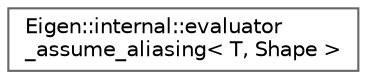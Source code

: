 digraph "类继承关系图"
{
 // LATEX_PDF_SIZE
  bgcolor="transparent";
  edge [fontname=Helvetica,fontsize=10,labelfontname=Helvetica,labelfontsize=10];
  node [fontname=Helvetica,fontsize=10,shape=box,height=0.2,width=0.4];
  rankdir="LR";
  Node0 [id="Node000000",label="Eigen::internal::evaluator\l_assume_aliasing\< T, Shape \>",height=0.2,width=0.4,color="grey40", fillcolor="white", style="filled",URL="$struct_eigen_1_1internal_1_1evaluator__assume__aliasing.html",tooltip=" "];
}
